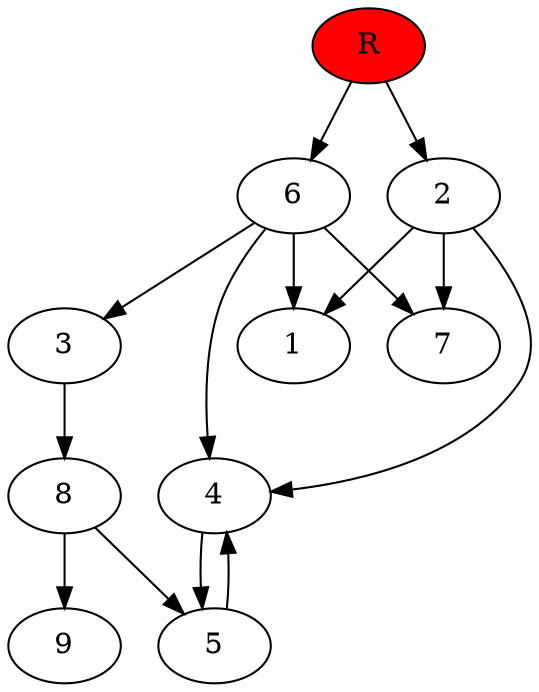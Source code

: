 digraph prb35541 {
	1
	2
	3
	4
	5
	6
	7
	8
	R [fillcolor="#ff0000" style=filled]
	2 -> 1
	2 -> 4
	2 -> 7
	3 -> 8
	4 -> 5
	5 -> 4
	6 -> 1
	6 -> 3
	6 -> 4
	6 -> 7
	8 -> 5
	8 -> 9
	R -> 2
	R -> 6
}
